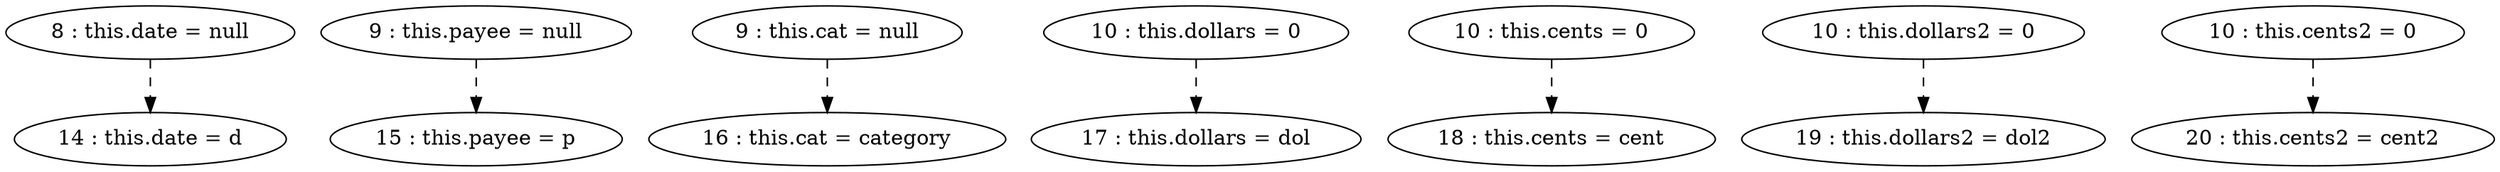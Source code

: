 digraph G {
"8 : this.date = null"
"8 : this.date = null" -> "14 : this.date = d" [style=dashed]
"9 : this.payee = null"
"9 : this.payee = null" -> "15 : this.payee = p" [style=dashed]
"9 : this.cat = null"
"9 : this.cat = null" -> "16 : this.cat = category" [style=dashed]
"10 : this.dollars = 0"
"10 : this.dollars = 0" -> "17 : this.dollars = dol" [style=dashed]
"10 : this.cents = 0"
"10 : this.cents = 0" -> "18 : this.cents = cent" [style=dashed]
"10 : this.dollars2 = 0"
"10 : this.dollars2 = 0" -> "19 : this.dollars2 = dol2" [style=dashed]
"10 : this.cents2 = 0"
"10 : this.cents2 = 0" -> "20 : this.cents2 = cent2" [style=dashed]
"14 : this.date = d"
"15 : this.payee = p"
"16 : this.cat = category"
"17 : this.dollars = dol"
"18 : this.cents = cent"
"19 : this.dollars2 = dol2"
"20 : this.cents2 = cent2"
}